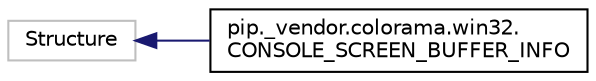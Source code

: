 digraph "Graphical Class Hierarchy"
{
  edge [fontname="Helvetica",fontsize="10",labelfontname="Helvetica",labelfontsize="10"];
  node [fontname="Helvetica",fontsize="10",shape=record];
  rankdir="LR";
  Node716 [label="Structure",height=0.2,width=0.4,color="grey75", fillcolor="white", style="filled"];
  Node716 -> Node0 [dir="back",color="midnightblue",fontsize="10",style="solid",fontname="Helvetica"];
  Node0 [label="pip._vendor.colorama.win32.\lCONSOLE_SCREEN_BUFFER_INFO",height=0.2,width=0.4,color="black", fillcolor="white", style="filled",URL="$classpip_1_1__vendor_1_1colorama_1_1win32_1_1_c_o_n_s_o_l_e___s_c_r_e_e_n___b_u_f_f_e_r___i_n_f_o.html"];
}
